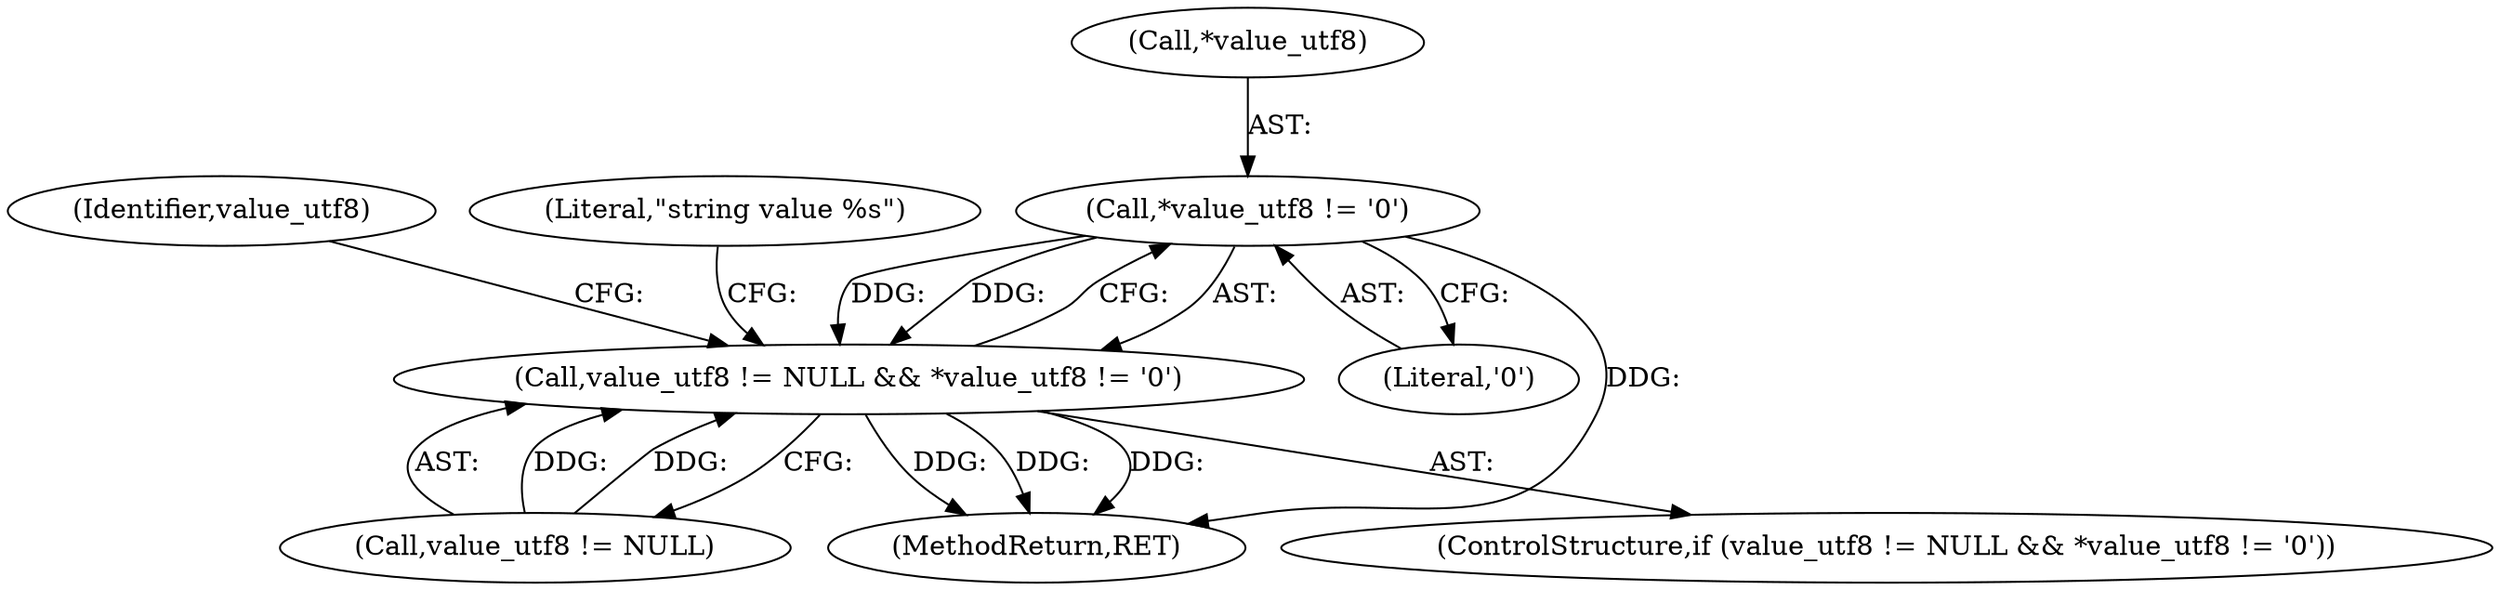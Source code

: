 digraph "0_gst-plugins-ugly_d21017b52a585f145e8d62781bcc1c5fefc7ee37@pointer" {
"1000262" [label="(Call,*value_utf8 != '\0')"];
"1000258" [label="(Call,value_utf8 != NULL && *value_utf8 != '\0')"];
"1000265" [label="(Literal,'\0')"];
"1000630" [label="(MethodReturn,RET)"];
"1000465" [label="(Identifier,value_utf8)"];
"1000259" [label="(Call,value_utf8 != NULL)"];
"1000262" [label="(Call,*value_utf8 != '\0')"];
"1000257" [label="(ControlStructure,if (value_utf8 != NULL && *value_utf8 != '\0'))"];
"1000258" [label="(Call,value_utf8 != NULL && *value_utf8 != '\0')"];
"1000263" [label="(Call,*value_utf8)"];
"1000268" [label="(Literal,\"string value %s\")"];
"1000262" -> "1000258"  [label="AST: "];
"1000262" -> "1000265"  [label="CFG: "];
"1000263" -> "1000262"  [label="AST: "];
"1000265" -> "1000262"  [label="AST: "];
"1000258" -> "1000262"  [label="CFG: "];
"1000262" -> "1000630"  [label="DDG: "];
"1000262" -> "1000258"  [label="DDG: "];
"1000262" -> "1000258"  [label="DDG: "];
"1000258" -> "1000257"  [label="AST: "];
"1000258" -> "1000259"  [label="CFG: "];
"1000259" -> "1000258"  [label="AST: "];
"1000268" -> "1000258"  [label="CFG: "];
"1000465" -> "1000258"  [label="CFG: "];
"1000258" -> "1000630"  [label="DDG: "];
"1000258" -> "1000630"  [label="DDG: "];
"1000258" -> "1000630"  [label="DDG: "];
"1000259" -> "1000258"  [label="DDG: "];
"1000259" -> "1000258"  [label="DDG: "];
}
